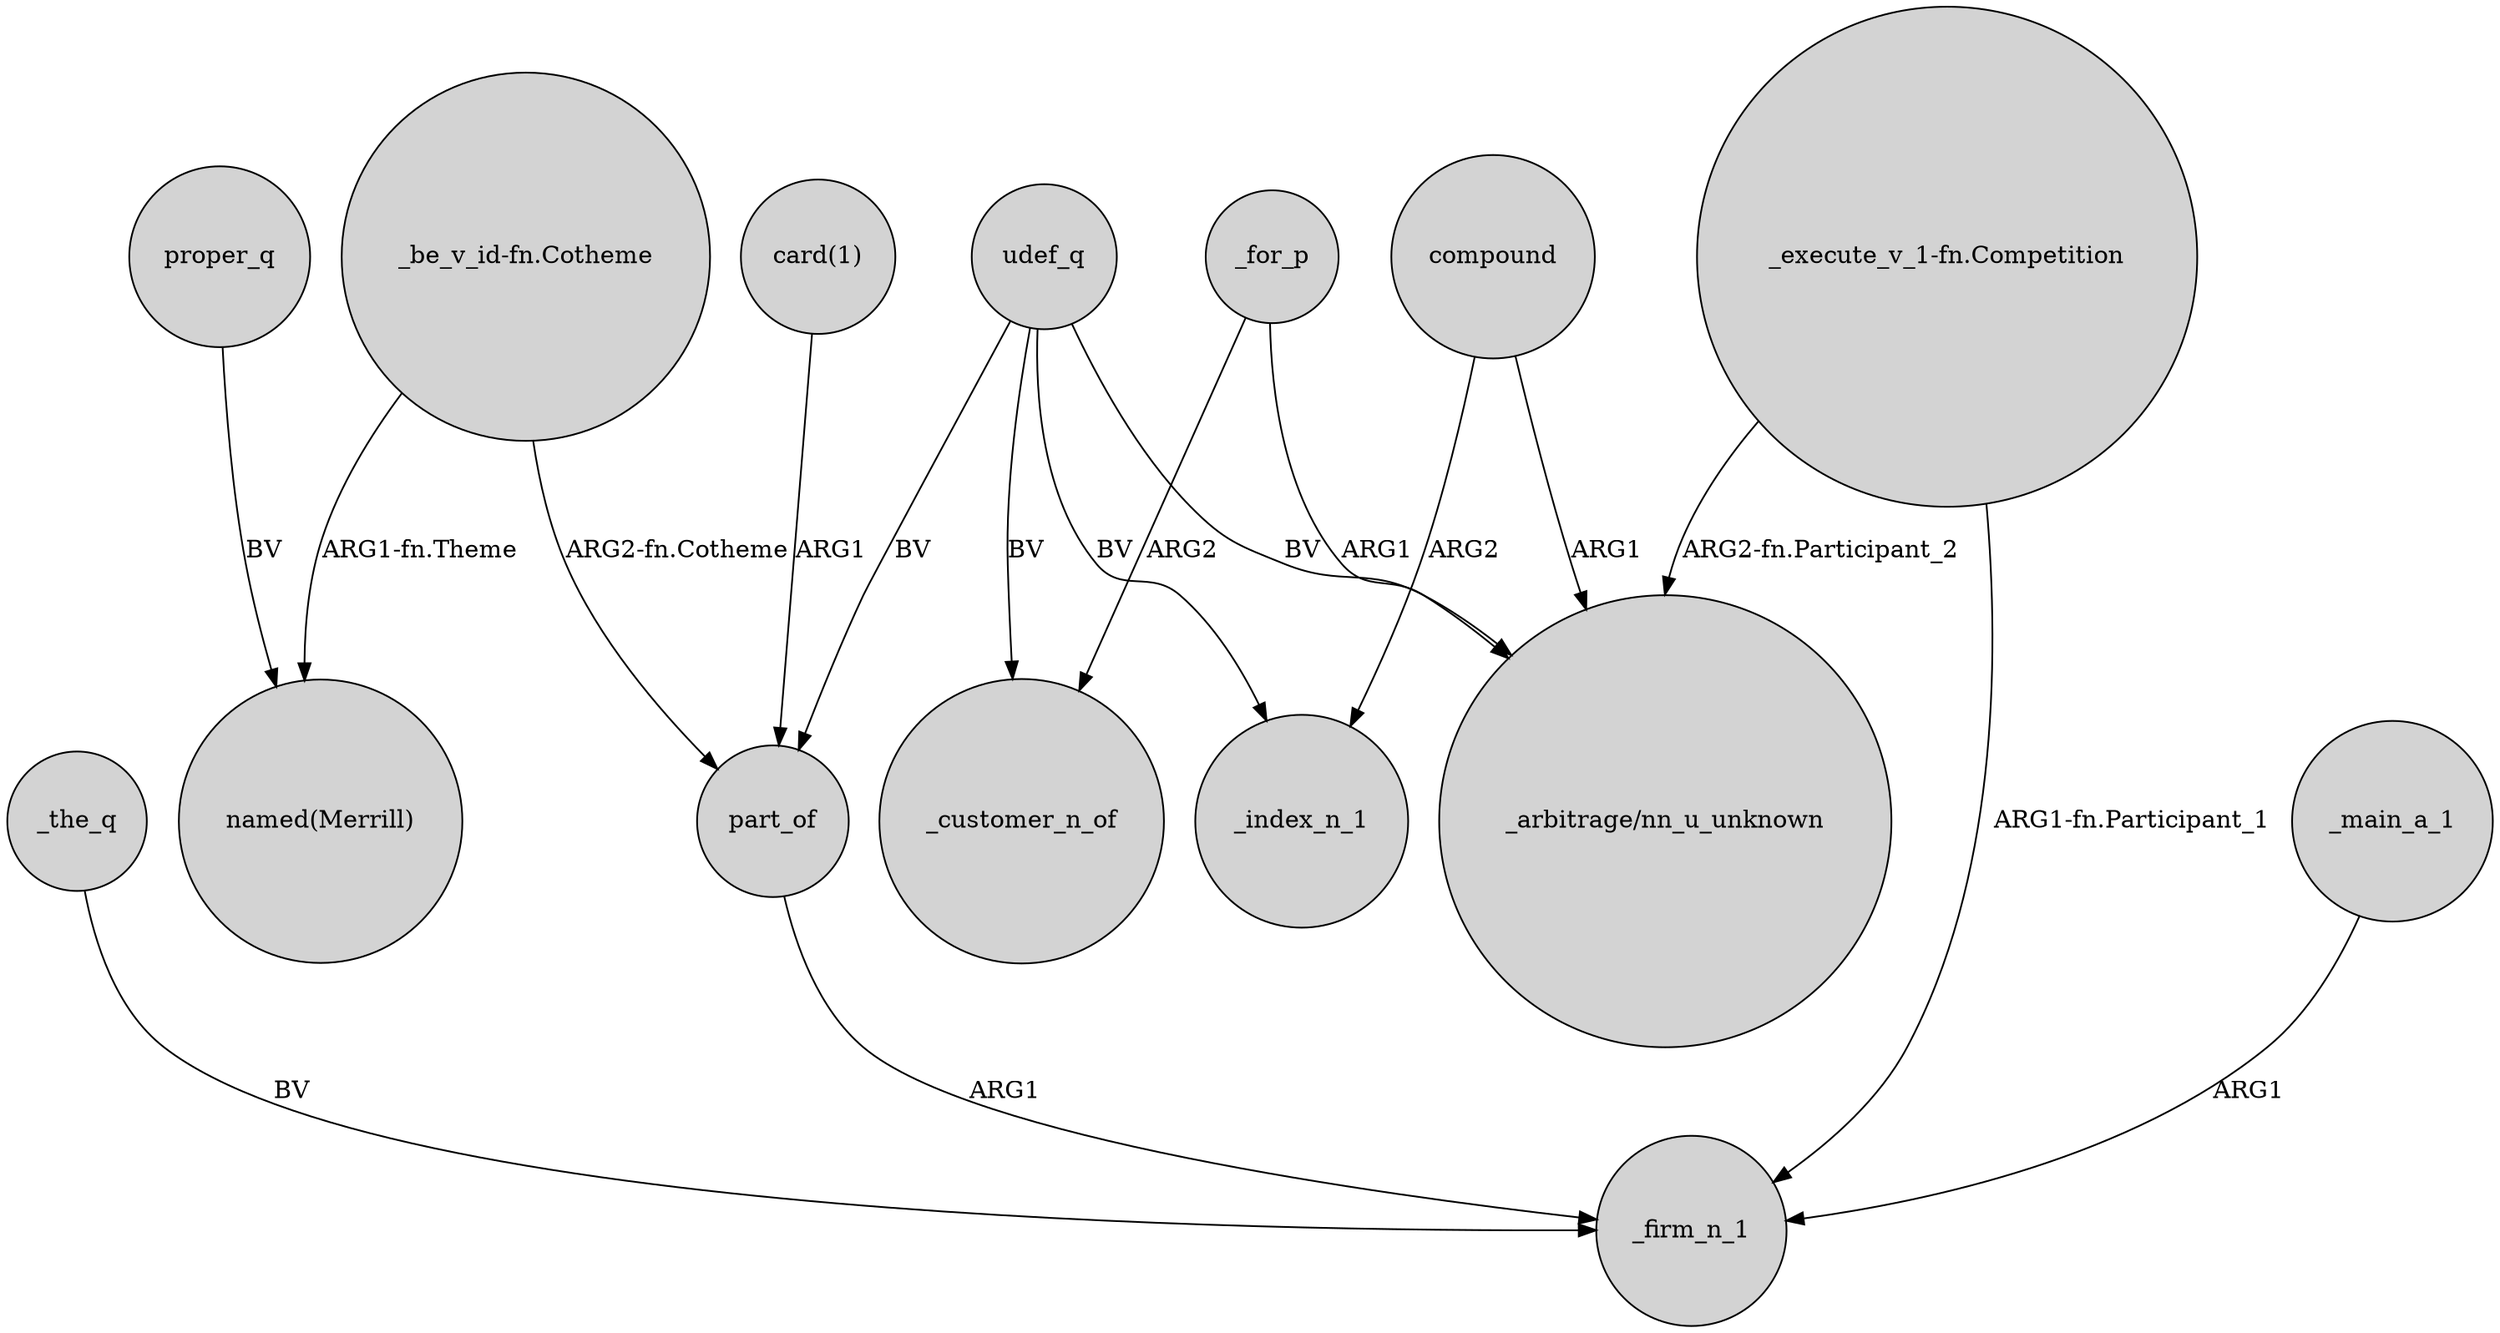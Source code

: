 digraph {
	node [shape=circle style=filled]
	_the_q -> _firm_n_1 [label=BV]
	"_be_v_id-fn.Cotheme" -> part_of [label="ARG2-fn.Cotheme"]
	udef_q -> _index_n_1 [label=BV]
	"_be_v_id-fn.Cotheme" -> "named(Merrill)" [label="ARG1-fn.Theme"]
	udef_q -> _customer_n_of [label=BV]
	_for_p -> "_arbitrage/nn_u_unknown" [label=ARG1]
	udef_q -> "_arbitrage/nn_u_unknown" [label=BV]
	"card(1)" -> part_of [label=ARG1]
	_main_a_1 -> _firm_n_1 [label=ARG1]
	proper_q -> "named(Merrill)" [label=BV]
	"_execute_v_1-fn.Competition" -> _firm_n_1 [label="ARG1-fn.Participant_1"]
	udef_q -> part_of [label=BV]
	compound -> _index_n_1 [label=ARG2]
	compound -> "_arbitrage/nn_u_unknown" [label=ARG1]
	_for_p -> _customer_n_of [label=ARG2]
	part_of -> _firm_n_1 [label=ARG1]
	"_execute_v_1-fn.Competition" -> "_arbitrage/nn_u_unknown" [label="ARG2-fn.Participant_2"]
}
